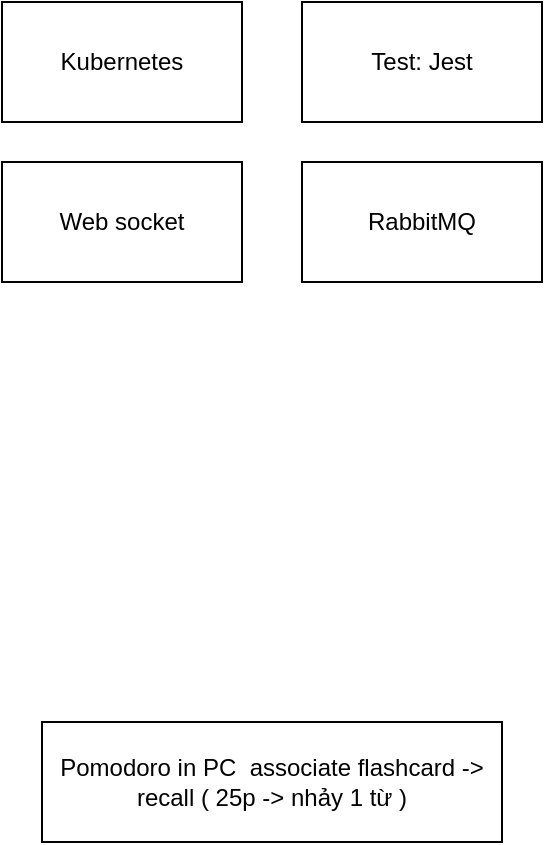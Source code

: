 <mxfile version="22.1.19" type="github">
  <diagram name="Page-1" id="jSnImsQVBS-U-DyEPKUJ">
    <mxGraphModel dx="1386" dy="765" grid="1" gridSize="10" guides="1" tooltips="1" connect="1" arrows="1" fold="1" page="1" pageScale="1" pageWidth="850" pageHeight="1100" math="0" shadow="0">
      <root>
        <mxCell id="0" />
        <mxCell id="1" parent="0" />
        <mxCell id="574UG1OwyKNgdvOq7Hsw-1" value="Kubernetes" style="whiteSpace=wrap;html=1;" parent="1" vertex="1">
          <mxGeometry x="90" y="90" width="120" height="60" as="geometry" />
        </mxCell>
        <mxCell id="574UG1OwyKNgdvOq7Hsw-2" value="Test: Jest" style="whiteSpace=wrap;html=1;" parent="1" vertex="1">
          <mxGeometry x="240" y="90" width="120" height="60" as="geometry" />
        </mxCell>
        <mxCell id="574UG1OwyKNgdvOq7Hsw-3" value="Web socket" style="whiteSpace=wrap;html=1;" parent="1" vertex="1">
          <mxGeometry x="90" y="170" width="120" height="60" as="geometry" />
        </mxCell>
        <mxCell id="574UG1OwyKNgdvOq7Hsw-4" value="RabbitMQ" style="whiteSpace=wrap;html=1;" parent="1" vertex="1">
          <mxGeometry x="240" y="170" width="120" height="60" as="geometry" />
        </mxCell>
        <mxCell id="jrdDUGs91x5iK7OxKFQf-1" value="Pomodoro in PC&amp;nbsp;&amp;nbsp;associate flashcard -&amp;gt; recall ( 25p -&amp;gt; nhảy 1 từ )" style="whiteSpace=wrap;html=1;" vertex="1" parent="1">
          <mxGeometry x="110" y="450" width="230" height="60" as="geometry" />
        </mxCell>
      </root>
    </mxGraphModel>
  </diagram>
</mxfile>
